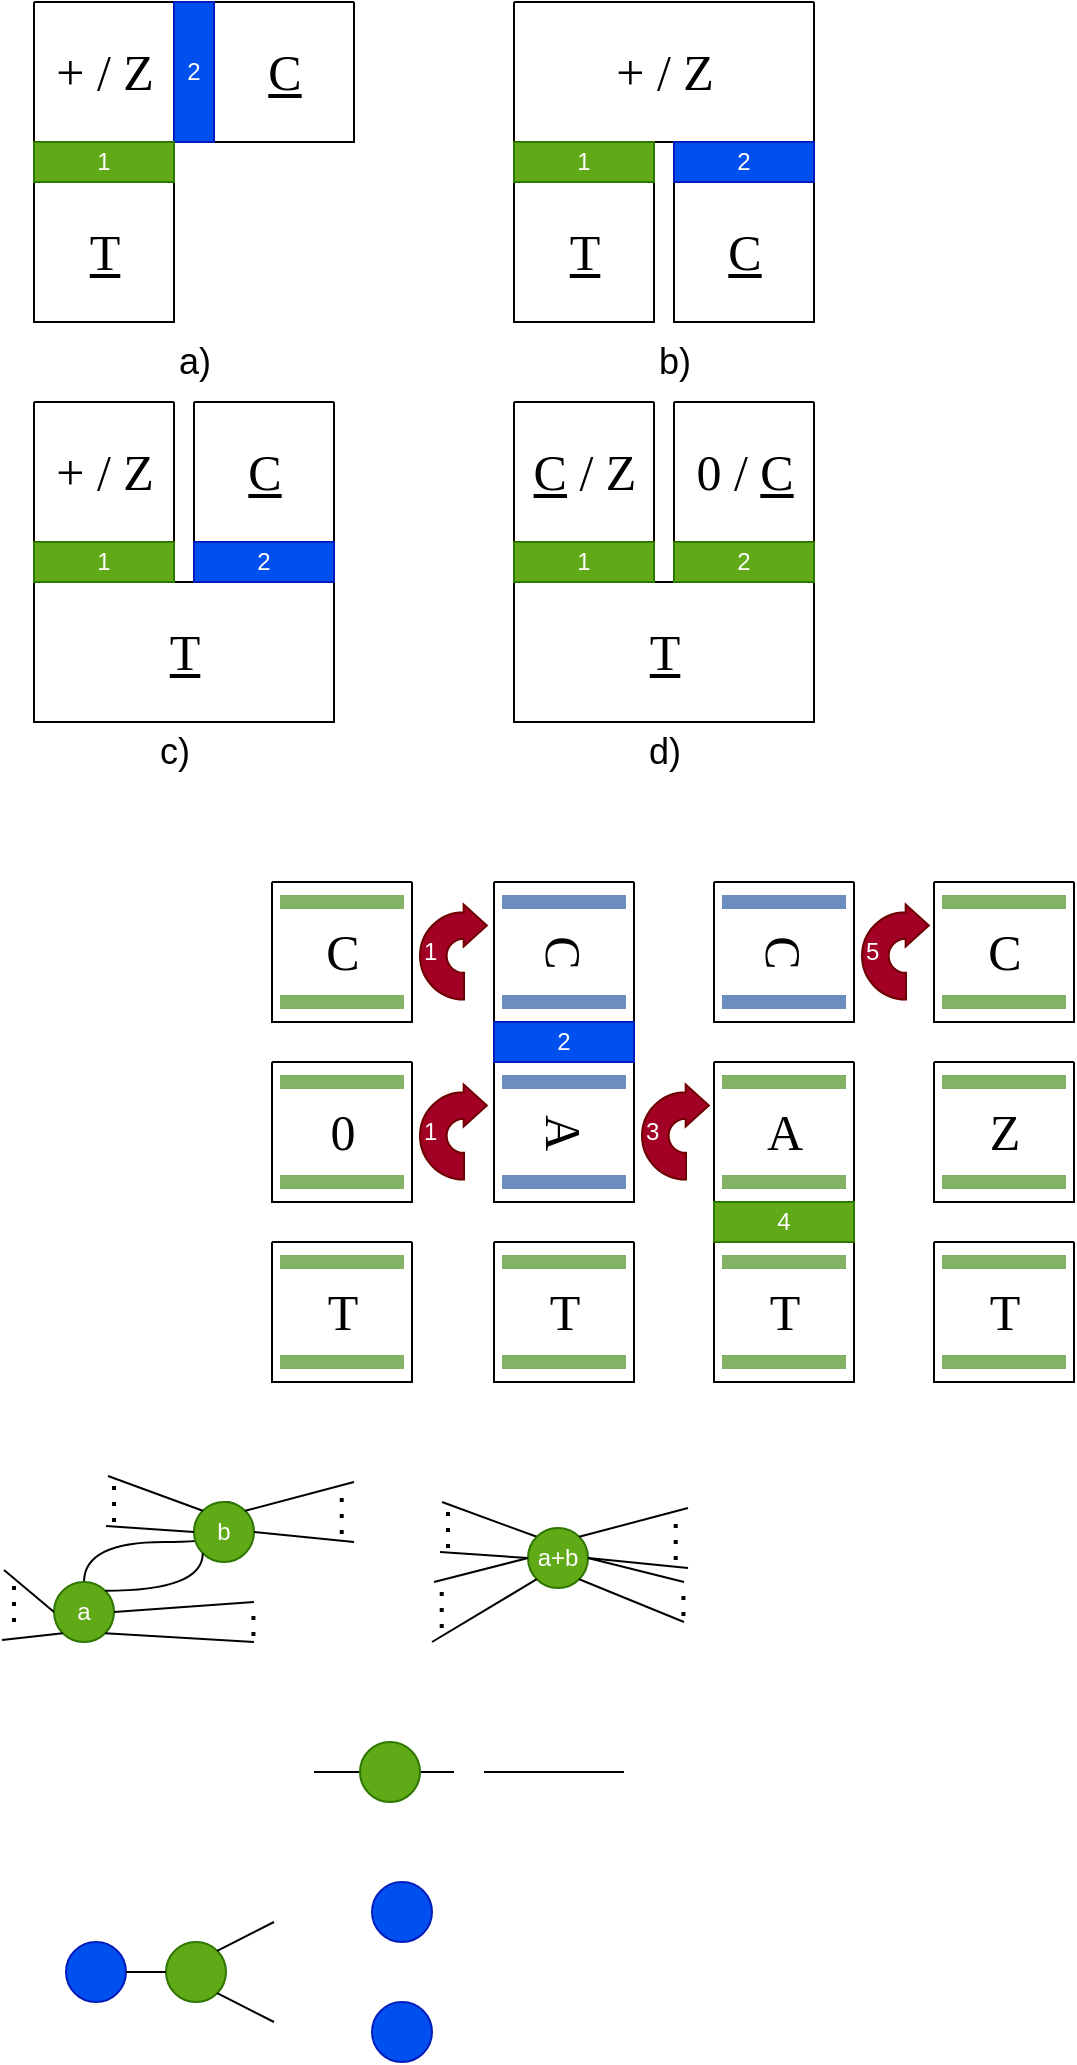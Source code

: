 <mxfile version="26.2.14">
  <diagram name="Page-1" id="nvPgF2uKXpndHgitnm1l">
    <mxGraphModel dx="574" dy="307" grid="1" gridSize="10" guides="1" tooltips="1" connect="1" arrows="1" fold="1" page="1" pageScale="1" pageWidth="827" pageHeight="1169" math="0" shadow="0">
      <root>
        <mxCell id="0" />
        <mxCell id="1" parent="0" />
        <mxCell id="quCFVB519tc5CZQaFRDl-6" value="" style="swimlane;startSize=0;" parent="1" vertex="1">
          <mxGeometry x="80" y="170" width="70" height="70" as="geometry">
            <mxRectangle x="80" y="160" width="50" height="40" as="alternateBounds" />
          </mxGeometry>
        </mxCell>
        <mxCell id="quCFVB519tc5CZQaFRDl-29" value="&lt;u&gt;&lt;font&gt;T&lt;/font&gt;&lt;/u&gt;" style="text;html=1;align=center;verticalAlign=middle;resizable=0;points=[];autosize=1;strokeColor=none;fillColor=none;fontSize=25;fontFamily=Garamond;" parent="quCFVB519tc5CZQaFRDl-6" vertex="1">
          <mxGeometry x="15" y="15" width="40" height="40" as="geometry" />
        </mxCell>
        <mxCell id="quCFVB519tc5CZQaFRDl-1" value="" style="swimlane;startSize=0;" parent="1" vertex="1">
          <mxGeometry x="80" y="80" width="70" height="70" as="geometry" />
        </mxCell>
        <mxCell id="quCFVB519tc5CZQaFRDl-27" value="&lt;font&gt;+ / Z&lt;/font&gt;" style="text;html=1;align=center;verticalAlign=middle;resizable=0;points=[];autosize=1;strokeColor=none;fillColor=none;fontSize=25;fontFamily=Garamond;" parent="quCFVB519tc5CZQaFRDl-1" vertex="1">
          <mxGeometry y="15" width="70" height="40" as="geometry" />
        </mxCell>
        <mxCell id="quCFVB519tc5CZQaFRDl-5" value="" style="swimlane;startSize=0;" parent="1" vertex="1">
          <mxGeometry x="170" y="80" width="70" height="70" as="geometry" />
        </mxCell>
        <mxCell id="quCFVB519tc5CZQaFRDl-28" value="&lt;u&gt;&lt;font&gt;C&lt;/font&gt;&lt;/u&gt;" style="text;html=1;align=center;verticalAlign=middle;resizable=0;points=[];autosize=1;strokeColor=none;fillColor=none;fontSize=25;fontFamily=Garamond;" parent="quCFVB519tc5CZQaFRDl-5" vertex="1">
          <mxGeometry x="15" y="15" width="40" height="40" as="geometry" />
        </mxCell>
        <mxCell id="Zl_guKD1lhq5TGo22soF-123" value="2" style="rounded=0;whiteSpace=wrap;html=1;fillColor=#0050ef;fontColor=#ffffff;strokeColor=#001DBC;" vertex="1" parent="quCFVB519tc5CZQaFRDl-5">
          <mxGeometry x="-20" width="20" height="70" as="geometry" />
        </mxCell>
        <mxCell id="quCFVB519tc5CZQaFRDl-7" value="" style="swimlane;startSize=0;" parent="1" vertex="1">
          <mxGeometry x="320" y="80" width="150" height="70" as="geometry" />
        </mxCell>
        <mxCell id="quCFVB519tc5CZQaFRDl-30" value="&lt;font&gt;+ / Z&lt;/font&gt;" style="text;html=1;align=center;verticalAlign=middle;resizable=0;points=[];autosize=1;strokeColor=none;fillColor=none;fontSize=25;fontFamily=Garamond;" parent="quCFVB519tc5CZQaFRDl-7" vertex="1">
          <mxGeometry x="40" y="15" width="70" height="40" as="geometry" />
        </mxCell>
        <mxCell id="quCFVB519tc5CZQaFRDl-8" value="" style="swimlane;startSize=0;" parent="1" vertex="1">
          <mxGeometry x="320" y="170" width="70" height="70" as="geometry" />
        </mxCell>
        <mxCell id="quCFVB519tc5CZQaFRDl-32" value="&lt;u&gt;&lt;font&gt;T&lt;/font&gt;&lt;/u&gt;" style="text;html=1;align=center;verticalAlign=middle;resizable=0;points=[];autosize=1;strokeColor=none;fillColor=none;fontSize=25;fontFamily=Garamond;" parent="quCFVB519tc5CZQaFRDl-8" vertex="1">
          <mxGeometry x="15" y="15" width="40" height="40" as="geometry" />
        </mxCell>
        <mxCell id="quCFVB519tc5CZQaFRDl-9" value="" style="swimlane;startSize=0;" parent="1" vertex="1">
          <mxGeometry x="400" y="170" width="70" height="70" as="geometry" />
        </mxCell>
        <mxCell id="quCFVB519tc5CZQaFRDl-31" value="&lt;u&gt;&lt;font&gt;C&lt;/font&gt;&lt;/u&gt;" style="text;html=1;align=center;verticalAlign=middle;resizable=0;points=[];autosize=1;strokeColor=none;fillColor=none;fontSize=25;fontFamily=Garamond;" parent="quCFVB519tc5CZQaFRDl-9" vertex="1">
          <mxGeometry x="15" y="15" width="40" height="40" as="geometry" />
        </mxCell>
        <mxCell id="quCFVB519tc5CZQaFRDl-12" value="" style="swimlane;startSize=0;" parent="1" vertex="1">
          <mxGeometry x="80" y="370" width="150" height="70" as="geometry" />
        </mxCell>
        <mxCell id="quCFVB519tc5CZQaFRDl-35" value="&lt;u&gt;&lt;font&gt;T&lt;/font&gt;&lt;/u&gt;" style="text;html=1;align=center;verticalAlign=middle;resizable=0;points=[];autosize=1;strokeColor=none;fillColor=none;fontSize=25;fontFamily=Garamond;" parent="quCFVB519tc5CZQaFRDl-12" vertex="1">
          <mxGeometry x="55" y="15" width="40" height="40" as="geometry" />
        </mxCell>
        <mxCell id="quCFVB519tc5CZQaFRDl-13" value="" style="swimlane;startSize=0;" parent="1" vertex="1">
          <mxGeometry x="80" y="280" width="70" height="70" as="geometry" />
        </mxCell>
        <mxCell id="quCFVB519tc5CZQaFRDl-33" value="&lt;font&gt;+ / Z&lt;/font&gt;" style="text;html=1;align=center;verticalAlign=middle;resizable=0;points=[];autosize=1;strokeColor=none;fillColor=none;fontSize=25;fontFamily=Garamond;" parent="quCFVB519tc5CZQaFRDl-13" vertex="1">
          <mxGeometry y="15" width="70" height="40" as="geometry" />
        </mxCell>
        <mxCell id="quCFVB519tc5CZQaFRDl-14" value="" style="swimlane;startSize=0;" parent="1" vertex="1">
          <mxGeometry x="160" y="280" width="70" height="70" as="geometry" />
        </mxCell>
        <mxCell id="quCFVB519tc5CZQaFRDl-34" value="&lt;u&gt;&lt;font&gt;C&lt;/font&gt;&lt;/u&gt;" style="text;html=1;align=center;verticalAlign=middle;resizable=0;points=[];autosize=1;strokeColor=none;fillColor=none;fontSize=25;fontFamily=Garamond;" parent="quCFVB519tc5CZQaFRDl-14" vertex="1">
          <mxGeometry x="15" y="15" width="40" height="40" as="geometry" />
        </mxCell>
        <mxCell id="quCFVB519tc5CZQaFRDl-15" value="" style="swimlane;startSize=0;" parent="1" vertex="1">
          <mxGeometry x="320" y="370" width="150" height="70" as="geometry" />
        </mxCell>
        <mxCell id="quCFVB519tc5CZQaFRDl-39" value="&lt;u&gt;&lt;font&gt;T&lt;/font&gt;&lt;/u&gt;" style="text;html=1;align=center;verticalAlign=middle;resizable=0;points=[];autosize=1;strokeColor=none;fillColor=none;fontSize=25;fontFamily=Garamond;" parent="quCFVB519tc5CZQaFRDl-15" vertex="1">
          <mxGeometry x="55" y="15" width="40" height="40" as="geometry" />
        </mxCell>
        <mxCell id="quCFVB519tc5CZQaFRDl-16" value="" style="swimlane;startSize=0;" parent="1" vertex="1">
          <mxGeometry x="320" y="280" width="70" height="70" as="geometry" />
        </mxCell>
        <mxCell id="quCFVB519tc5CZQaFRDl-36" value="&lt;u&gt;C&lt;/u&gt; / Z" style="text;html=1;align=center;verticalAlign=middle;resizable=0;points=[];autosize=1;strokeColor=none;fillColor=none;fontSize=25;fontFamily=Garamond;" parent="quCFVB519tc5CZQaFRDl-16" vertex="1">
          <mxGeometry y="15" width="70" height="40" as="geometry" />
        </mxCell>
        <mxCell id="quCFVB519tc5CZQaFRDl-17" value="" style="swimlane;startSize=0;" parent="1" vertex="1">
          <mxGeometry x="400" y="280" width="70" height="70" as="geometry" />
        </mxCell>
        <mxCell id="quCFVB519tc5CZQaFRDl-37" value="0 / &lt;u&gt;C&lt;/u&gt;" style="text;html=1;align=center;verticalAlign=middle;resizable=0;points=[];autosize=1;strokeColor=none;fillColor=none;fontSize=25;fontFamily=Garamond;" parent="quCFVB519tc5CZQaFRDl-17" vertex="1">
          <mxGeometry y="15" width="70" height="40" as="geometry" />
        </mxCell>
        <mxCell id="quCFVB519tc5CZQaFRDl-40" value="a)" style="text;html=1;align=center;verticalAlign=middle;resizable=0;points=[];autosize=1;strokeColor=none;fillColor=none;fontSize=18;" parent="1" vertex="1">
          <mxGeometry x="140" y="240" width="40" height="40" as="geometry" />
        </mxCell>
        <mxCell id="quCFVB519tc5CZQaFRDl-41" value="b)" style="text;html=1;align=center;verticalAlign=middle;resizable=0;points=[];autosize=1;strokeColor=none;fillColor=none;fontSize=18;" parent="1" vertex="1">
          <mxGeometry x="380" y="240" width="40" height="40" as="geometry" />
        </mxCell>
        <mxCell id="quCFVB519tc5CZQaFRDl-42" value="c)" style="text;html=1;align=center;verticalAlign=middle;resizable=0;points=[];autosize=1;strokeColor=none;fillColor=none;fontSize=18;" parent="1" vertex="1">
          <mxGeometry x="130" y="435" width="40" height="40" as="geometry" />
        </mxCell>
        <mxCell id="quCFVB519tc5CZQaFRDl-43" value="d)" style="text;html=1;align=center;verticalAlign=middle;resizable=0;points=[];autosize=1;strokeColor=none;fillColor=none;fontSize=18;" parent="1" vertex="1">
          <mxGeometry x="375" y="435" width="40" height="40" as="geometry" />
        </mxCell>
        <mxCell id="Zl_guKD1lhq5TGo22soF-27" value="" style="swimlane;startSize=0;" vertex="1" parent="1">
          <mxGeometry x="199" y="520" width="70" height="70" as="geometry" />
        </mxCell>
        <mxCell id="Zl_guKD1lhq5TGo22soF-28" value="&lt;font&gt;C&lt;/font&gt;" style="text;html=1;align=center;verticalAlign=middle;resizable=0;points=[];autosize=1;strokeColor=none;fillColor=none;fontSize=25;fontFamily=Garamond;" vertex="1" parent="Zl_guKD1lhq5TGo22soF-27">
          <mxGeometry x="15" y="15" width="40" height="40" as="geometry" />
        </mxCell>
        <mxCell id="Zl_guKD1lhq5TGo22soF-29" value="" style="endArrow=none;html=1;rounded=0;strokeWidth=7;fillColor=#d5e8d4;strokeColor=#82b366;" edge="1" parent="Zl_guKD1lhq5TGo22soF-27">
          <mxGeometry width="50" height="50" relative="1" as="geometry">
            <mxPoint x="4" y="10" as="sourcePoint" />
            <mxPoint x="66" y="10" as="targetPoint" />
          </mxGeometry>
        </mxCell>
        <mxCell id="Zl_guKD1lhq5TGo22soF-30" value="" style="endArrow=none;html=1;rounded=0;strokeWidth=7;fillColor=#d5e8d4;strokeColor=#82b366;" edge="1" parent="Zl_guKD1lhq5TGo22soF-27">
          <mxGeometry width="50" height="50" relative="1" as="geometry">
            <mxPoint x="4" y="60" as="sourcePoint" />
            <mxPoint x="66" y="60" as="targetPoint" />
          </mxGeometry>
        </mxCell>
        <mxCell id="Zl_guKD1lhq5TGo22soF-35" value="" style="swimlane;startSize=0;" vertex="1" parent="1">
          <mxGeometry x="199" y="700" width="70" height="70" as="geometry" />
        </mxCell>
        <mxCell id="Zl_guKD1lhq5TGo22soF-36" value="T" style="text;html=1;align=center;verticalAlign=middle;resizable=0;points=[];autosize=1;strokeColor=none;fillColor=none;fontSize=25;fontFamily=Garamond;" vertex="1" parent="Zl_guKD1lhq5TGo22soF-35">
          <mxGeometry x="15" y="15" width="40" height="40" as="geometry" />
        </mxCell>
        <mxCell id="Zl_guKD1lhq5TGo22soF-37" value="" style="endArrow=none;html=1;rounded=0;strokeWidth=7;fillColor=#d5e8d4;strokeColor=#82b366;" edge="1" parent="Zl_guKD1lhq5TGo22soF-35">
          <mxGeometry width="50" height="50" relative="1" as="geometry">
            <mxPoint x="4" y="10" as="sourcePoint" />
            <mxPoint x="66" y="10" as="targetPoint" />
          </mxGeometry>
        </mxCell>
        <mxCell id="Zl_guKD1lhq5TGo22soF-38" value="" style="endArrow=none;html=1;rounded=0;strokeWidth=7;fillColor=#d5e8d4;strokeColor=#82b366;" edge="1" parent="Zl_guKD1lhq5TGo22soF-35">
          <mxGeometry width="50" height="50" relative="1" as="geometry">
            <mxPoint x="4" y="60" as="sourcePoint" />
            <mxPoint x="66" y="60" as="targetPoint" />
          </mxGeometry>
        </mxCell>
        <mxCell id="Zl_guKD1lhq5TGo22soF-39" value="1" style="html=1;shadow=0;dashed=0;align=left;verticalAlign=middle;shape=mxgraph.arrows2.uTurnArrow;dy=6.66;arrowHead=20.98;dx2=11.59;fillColor=#a20025;strokeColor=#6F0000;movable=1;resizable=1;rotatable=1;deletable=1;editable=1;locked=0;connectable=1;fontFamily=Helvetica;fontStyle=0;fontSize=12;fontColor=#ffffff;" vertex="1" parent="1">
          <mxGeometry x="273" y="531.25" width="22" height="47.5" as="geometry" />
        </mxCell>
        <mxCell id="Zl_guKD1lhq5TGo22soF-45" value="" style="swimlane;startSize=0;" vertex="1" parent="1">
          <mxGeometry x="310" y="520" width="70" height="70" as="geometry" />
        </mxCell>
        <mxCell id="Zl_guKD1lhq5TGo22soF-46" value="&lt;font&gt;C&lt;/font&gt;" style="text;html=1;align=center;verticalAlign=middle;resizable=0;points=[];autosize=1;strokeColor=none;fillColor=none;fontSize=25;fontFamily=Garamond;rotation=90;" vertex="1" parent="Zl_guKD1lhq5TGo22soF-45">
          <mxGeometry x="15" y="15" width="40" height="40" as="geometry" />
        </mxCell>
        <mxCell id="Zl_guKD1lhq5TGo22soF-47" value="" style="endArrow=none;html=1;rounded=0;strokeWidth=7;fillColor=#dae8fc;strokeColor=#6c8ebf;" edge="1" parent="Zl_guKD1lhq5TGo22soF-45">
          <mxGeometry width="50" height="50" relative="1" as="geometry">
            <mxPoint x="4" y="10" as="sourcePoint" />
            <mxPoint x="66" y="10" as="targetPoint" />
          </mxGeometry>
        </mxCell>
        <mxCell id="Zl_guKD1lhq5TGo22soF-48" value="" style="endArrow=none;html=1;rounded=0;strokeWidth=7;fillColor=#dae8fc;strokeColor=#6c8ebf;" edge="1" parent="Zl_guKD1lhq5TGo22soF-45">
          <mxGeometry width="50" height="50" relative="1" as="geometry">
            <mxPoint x="4" y="60" as="sourcePoint" />
            <mxPoint x="66" y="60" as="targetPoint" />
          </mxGeometry>
        </mxCell>
        <mxCell id="Zl_guKD1lhq5TGo22soF-49" value="" style="swimlane;startSize=0;" vertex="1" parent="1">
          <mxGeometry x="199" y="610" width="70" height="70" as="geometry" />
        </mxCell>
        <mxCell id="Zl_guKD1lhq5TGo22soF-50" value="0" style="text;html=1;align=center;verticalAlign=middle;resizable=0;points=[];autosize=1;strokeColor=none;fillColor=none;fontSize=25;fontFamily=Garamond;" vertex="1" parent="Zl_guKD1lhq5TGo22soF-49">
          <mxGeometry x="15" y="15" width="40" height="40" as="geometry" />
        </mxCell>
        <mxCell id="Zl_guKD1lhq5TGo22soF-51" value="" style="endArrow=none;html=1;rounded=0;strokeWidth=7;fillColor=#d5e8d4;strokeColor=#82b366;" edge="1" parent="Zl_guKD1lhq5TGo22soF-49">
          <mxGeometry width="50" height="50" relative="1" as="geometry">
            <mxPoint x="4" y="10" as="sourcePoint" />
            <mxPoint x="66" y="10" as="targetPoint" />
          </mxGeometry>
        </mxCell>
        <mxCell id="Zl_guKD1lhq5TGo22soF-52" value="" style="endArrow=none;html=1;rounded=0;strokeWidth=7;fillColor=#d5e8d4;strokeColor=#82b366;" edge="1" parent="Zl_guKD1lhq5TGo22soF-49">
          <mxGeometry width="50" height="50" relative="1" as="geometry">
            <mxPoint x="4" y="60" as="sourcePoint" />
            <mxPoint x="66" y="60" as="targetPoint" />
          </mxGeometry>
        </mxCell>
        <mxCell id="Zl_guKD1lhq5TGo22soF-54" value="" style="swimlane;startSize=0;" vertex="1" parent="1">
          <mxGeometry x="310" y="610" width="70" height="70" as="geometry" />
        </mxCell>
        <mxCell id="Zl_guKD1lhq5TGo22soF-55" value="A" style="text;html=1;align=center;verticalAlign=middle;resizable=0;points=[];autosize=1;strokeColor=none;fillColor=none;fontSize=25;fontFamily=Garamond;rotation=90;" vertex="1" parent="Zl_guKD1lhq5TGo22soF-54">
          <mxGeometry x="15" y="15" width="40" height="40" as="geometry" />
        </mxCell>
        <mxCell id="Zl_guKD1lhq5TGo22soF-56" value="" style="endArrow=none;html=1;rounded=0;strokeWidth=7;fillColor=#dae8fc;strokeColor=#6c8ebf;" edge="1" parent="Zl_guKD1lhq5TGo22soF-54">
          <mxGeometry width="50" height="50" relative="1" as="geometry">
            <mxPoint x="4" y="10" as="sourcePoint" />
            <mxPoint x="66" y="10" as="targetPoint" />
          </mxGeometry>
        </mxCell>
        <mxCell id="Zl_guKD1lhq5TGo22soF-57" value="" style="endArrow=none;html=1;rounded=0;strokeWidth=7;fillColor=#dae8fc;strokeColor=#6c8ebf;" edge="1" parent="Zl_guKD1lhq5TGo22soF-54">
          <mxGeometry width="50" height="50" relative="1" as="geometry">
            <mxPoint x="4" y="60" as="sourcePoint" />
            <mxPoint x="66" y="60" as="targetPoint" />
          </mxGeometry>
        </mxCell>
        <mxCell id="Zl_guKD1lhq5TGo22soF-58" value="" style="swimlane;startSize=0;" vertex="1" parent="1">
          <mxGeometry x="310" y="700" width="70" height="70" as="geometry" />
        </mxCell>
        <mxCell id="Zl_guKD1lhq5TGo22soF-59" value="T" style="text;html=1;align=center;verticalAlign=middle;resizable=0;points=[];autosize=1;strokeColor=none;fillColor=none;fontSize=25;fontFamily=Garamond;" vertex="1" parent="Zl_guKD1lhq5TGo22soF-58">
          <mxGeometry x="15" y="15" width="40" height="40" as="geometry" />
        </mxCell>
        <mxCell id="Zl_guKD1lhq5TGo22soF-60" value="" style="endArrow=none;html=1;rounded=0;strokeWidth=7;fillColor=#d5e8d4;strokeColor=#82b366;" edge="1" parent="Zl_guKD1lhq5TGo22soF-58">
          <mxGeometry width="50" height="50" relative="1" as="geometry">
            <mxPoint x="4" y="10" as="sourcePoint" />
            <mxPoint x="66" y="10" as="targetPoint" />
          </mxGeometry>
        </mxCell>
        <mxCell id="Zl_guKD1lhq5TGo22soF-61" value="" style="endArrow=none;html=1;rounded=0;strokeWidth=7;fillColor=#d5e8d4;strokeColor=#82b366;" edge="1" parent="Zl_guKD1lhq5TGo22soF-58">
          <mxGeometry width="50" height="50" relative="1" as="geometry">
            <mxPoint x="4" y="60" as="sourcePoint" />
            <mxPoint x="66" y="60" as="targetPoint" />
          </mxGeometry>
        </mxCell>
        <mxCell id="Zl_guKD1lhq5TGo22soF-62" value="" style="swimlane;startSize=0;" vertex="1" parent="1">
          <mxGeometry x="420" y="700" width="70" height="70" as="geometry" />
        </mxCell>
        <mxCell id="Zl_guKD1lhq5TGo22soF-63" value="T" style="text;html=1;align=center;verticalAlign=middle;resizable=0;points=[];autosize=1;strokeColor=none;fillColor=none;fontSize=25;fontFamily=Garamond;" vertex="1" parent="Zl_guKD1lhq5TGo22soF-62">
          <mxGeometry x="15" y="15" width="40" height="40" as="geometry" />
        </mxCell>
        <mxCell id="Zl_guKD1lhq5TGo22soF-64" value="" style="endArrow=none;html=1;rounded=0;strokeWidth=7;fillColor=#d5e8d4;strokeColor=#82b366;" edge="1" parent="Zl_guKD1lhq5TGo22soF-62">
          <mxGeometry width="50" height="50" relative="1" as="geometry">
            <mxPoint x="4" y="10" as="sourcePoint" />
            <mxPoint x="66" y="10" as="targetPoint" />
          </mxGeometry>
        </mxCell>
        <mxCell id="Zl_guKD1lhq5TGo22soF-65" value="" style="endArrow=none;html=1;rounded=0;strokeWidth=7;fillColor=#d5e8d4;strokeColor=#82b366;" edge="1" parent="Zl_guKD1lhq5TGo22soF-62">
          <mxGeometry width="50" height="50" relative="1" as="geometry">
            <mxPoint x="4" y="60" as="sourcePoint" />
            <mxPoint x="66" y="60" as="targetPoint" />
          </mxGeometry>
        </mxCell>
        <mxCell id="Zl_guKD1lhq5TGo22soF-71" value="" style="swimlane;startSize=0;" vertex="1" parent="1">
          <mxGeometry x="420" y="520" width="70" height="70" as="geometry" />
        </mxCell>
        <mxCell id="Zl_guKD1lhq5TGo22soF-72" value="&lt;font&gt;C&lt;/font&gt;" style="text;html=1;align=center;verticalAlign=middle;resizable=0;points=[];autosize=1;strokeColor=none;fillColor=none;fontSize=25;fontFamily=Garamond;rotation=90;" vertex="1" parent="Zl_guKD1lhq5TGo22soF-71">
          <mxGeometry x="15" y="15" width="40" height="40" as="geometry" />
        </mxCell>
        <mxCell id="Zl_guKD1lhq5TGo22soF-73" value="" style="endArrow=none;html=1;rounded=0;strokeWidth=7;fillColor=#dae8fc;strokeColor=#6c8ebf;" edge="1" parent="Zl_guKD1lhq5TGo22soF-71">
          <mxGeometry width="50" height="50" relative="1" as="geometry">
            <mxPoint x="4" y="10" as="sourcePoint" />
            <mxPoint x="66" y="10" as="targetPoint" />
          </mxGeometry>
        </mxCell>
        <mxCell id="Zl_guKD1lhq5TGo22soF-74" value="" style="endArrow=none;html=1;rounded=0;strokeWidth=7;fillColor=#dae8fc;strokeColor=#6c8ebf;" edge="1" parent="Zl_guKD1lhq5TGo22soF-71">
          <mxGeometry width="50" height="50" relative="1" as="geometry">
            <mxPoint x="4" y="60" as="sourcePoint" />
            <mxPoint x="66" y="60" as="targetPoint" />
          </mxGeometry>
        </mxCell>
        <mxCell id="Zl_guKD1lhq5TGo22soF-75" value="" style="swimlane;startSize=0;" vertex="1" parent="1">
          <mxGeometry x="420" y="610" width="70" height="70" as="geometry" />
        </mxCell>
        <mxCell id="Zl_guKD1lhq5TGo22soF-76" value="A" style="text;html=1;align=center;verticalAlign=middle;resizable=0;points=[];autosize=1;strokeColor=none;fillColor=none;fontSize=25;fontFamily=Garamond;" vertex="1" parent="Zl_guKD1lhq5TGo22soF-75">
          <mxGeometry x="15" y="15" width="40" height="40" as="geometry" />
        </mxCell>
        <mxCell id="Zl_guKD1lhq5TGo22soF-77" value="" style="endArrow=none;html=1;rounded=0;strokeWidth=7;fillColor=#d5e8d4;strokeColor=#82b366;" edge="1" parent="Zl_guKD1lhq5TGo22soF-75">
          <mxGeometry width="50" height="50" relative="1" as="geometry">
            <mxPoint x="4" y="10" as="sourcePoint" />
            <mxPoint x="66" y="10" as="targetPoint" />
          </mxGeometry>
        </mxCell>
        <mxCell id="Zl_guKD1lhq5TGo22soF-78" value="" style="endArrow=none;html=1;rounded=0;strokeWidth=7;fillColor=#d5e8d4;strokeColor=#82b366;" edge="1" parent="Zl_guKD1lhq5TGo22soF-75">
          <mxGeometry width="50" height="50" relative="1" as="geometry">
            <mxPoint x="4" y="60" as="sourcePoint" />
            <mxPoint x="66" y="60" as="targetPoint" />
          </mxGeometry>
        </mxCell>
        <mxCell id="Zl_guKD1lhq5TGo22soF-80" value="" style="swimlane;startSize=0;" vertex="1" parent="1">
          <mxGeometry x="530" y="520" width="70" height="70" as="geometry" />
        </mxCell>
        <mxCell id="Zl_guKD1lhq5TGo22soF-81" value="&lt;font&gt;C&lt;/font&gt;" style="text;html=1;align=center;verticalAlign=middle;resizable=0;points=[];autosize=1;strokeColor=none;fillColor=none;fontSize=25;fontFamily=Garamond;" vertex="1" parent="Zl_guKD1lhq5TGo22soF-80">
          <mxGeometry x="15" y="15" width="40" height="40" as="geometry" />
        </mxCell>
        <mxCell id="Zl_guKD1lhq5TGo22soF-82" value="" style="endArrow=none;html=1;rounded=0;strokeWidth=7;fillColor=#d5e8d4;strokeColor=#82b366;" edge="1" parent="Zl_guKD1lhq5TGo22soF-80">
          <mxGeometry width="50" height="50" relative="1" as="geometry">
            <mxPoint x="4" y="10" as="sourcePoint" />
            <mxPoint x="66" y="10" as="targetPoint" />
          </mxGeometry>
        </mxCell>
        <mxCell id="Zl_guKD1lhq5TGo22soF-83" value="" style="endArrow=none;html=1;rounded=0;strokeWidth=7;fillColor=#d5e8d4;strokeColor=#82b366;" edge="1" parent="Zl_guKD1lhq5TGo22soF-80">
          <mxGeometry width="50" height="50" relative="1" as="geometry">
            <mxPoint x="4" y="60" as="sourcePoint" />
            <mxPoint x="66" y="60" as="targetPoint" />
          </mxGeometry>
        </mxCell>
        <mxCell id="Zl_guKD1lhq5TGo22soF-84" value="" style="swimlane;startSize=0;" vertex="1" parent="1">
          <mxGeometry x="530" y="700" width="70" height="70" as="geometry" />
        </mxCell>
        <mxCell id="Zl_guKD1lhq5TGo22soF-85" value="T" style="text;html=1;align=center;verticalAlign=middle;resizable=0;points=[];autosize=1;strokeColor=none;fillColor=none;fontSize=25;fontFamily=Garamond;" vertex="1" parent="Zl_guKD1lhq5TGo22soF-84">
          <mxGeometry x="15" y="15" width="40" height="40" as="geometry" />
        </mxCell>
        <mxCell id="Zl_guKD1lhq5TGo22soF-86" value="" style="endArrow=none;html=1;rounded=0;strokeWidth=7;fillColor=#d5e8d4;strokeColor=#82b366;" edge="1" parent="Zl_guKD1lhq5TGo22soF-84">
          <mxGeometry width="50" height="50" relative="1" as="geometry">
            <mxPoint x="4" y="10" as="sourcePoint" />
            <mxPoint x="66" y="10" as="targetPoint" />
          </mxGeometry>
        </mxCell>
        <mxCell id="Zl_guKD1lhq5TGo22soF-87" value="" style="endArrow=none;html=1;rounded=0;strokeWidth=7;fillColor=#d5e8d4;strokeColor=#82b366;" edge="1" parent="Zl_guKD1lhq5TGo22soF-84">
          <mxGeometry width="50" height="50" relative="1" as="geometry">
            <mxPoint x="4" y="60" as="sourcePoint" />
            <mxPoint x="66" y="60" as="targetPoint" />
          </mxGeometry>
        </mxCell>
        <mxCell id="Zl_guKD1lhq5TGo22soF-88" value="" style="swimlane;startSize=0;" vertex="1" parent="1">
          <mxGeometry x="530" y="610" width="70" height="70" as="geometry" />
        </mxCell>
        <mxCell id="Zl_guKD1lhq5TGo22soF-89" value="Z" style="text;html=1;align=center;verticalAlign=middle;resizable=0;points=[];autosize=1;strokeColor=none;fillColor=none;fontSize=25;fontFamily=Garamond;" vertex="1" parent="Zl_guKD1lhq5TGo22soF-88">
          <mxGeometry x="15" y="15" width="40" height="40" as="geometry" />
        </mxCell>
        <mxCell id="Zl_guKD1lhq5TGo22soF-90" value="" style="endArrow=none;html=1;rounded=0;strokeWidth=7;fillColor=#d5e8d4;strokeColor=#82b366;" edge="1" parent="Zl_guKD1lhq5TGo22soF-88">
          <mxGeometry width="50" height="50" relative="1" as="geometry">
            <mxPoint x="4" y="10" as="sourcePoint" />
            <mxPoint x="66" y="10" as="targetPoint" />
          </mxGeometry>
        </mxCell>
        <mxCell id="Zl_guKD1lhq5TGo22soF-91" value="" style="endArrow=none;html=1;rounded=0;strokeWidth=7;fillColor=#d5e8d4;strokeColor=#82b366;" edge="1" parent="Zl_guKD1lhq5TGo22soF-88">
          <mxGeometry width="50" height="50" relative="1" as="geometry">
            <mxPoint x="4" y="60" as="sourcePoint" />
            <mxPoint x="66" y="60" as="targetPoint" />
          </mxGeometry>
        </mxCell>
        <mxCell id="Zl_guKD1lhq5TGo22soF-120" value="1" style="rounded=0;whiteSpace=wrap;html=1;fillColor=#60a917;fontColor=#ffffff;strokeColor=#2D7600;" vertex="1" parent="1">
          <mxGeometry x="80" y="150" width="70" height="20" as="geometry" />
        </mxCell>
        <mxCell id="Zl_guKD1lhq5TGo22soF-121" value="2" style="rounded=0;whiteSpace=wrap;html=1;fillColor=#0050ef;fontColor=#ffffff;strokeColor=#001DBC;" vertex="1" parent="1">
          <mxGeometry x="400" y="150" width="70" height="20" as="geometry" />
        </mxCell>
        <mxCell id="Zl_guKD1lhq5TGo22soF-122" value="1" style="rounded=0;whiteSpace=wrap;html=1;fillColor=#60a917;fontColor=#ffffff;strokeColor=#2D7600;" vertex="1" parent="1">
          <mxGeometry x="320" y="150" width="70" height="20" as="geometry" />
        </mxCell>
        <mxCell id="Zl_guKD1lhq5TGo22soF-124" value="1" style="rounded=0;whiteSpace=wrap;html=1;fillColor=#60a917;fontColor=#ffffff;strokeColor=#2D7600;" vertex="1" parent="1">
          <mxGeometry x="80" y="350" width="70" height="20" as="geometry" />
        </mxCell>
        <mxCell id="Zl_guKD1lhq5TGo22soF-125" value="2" style="rounded=0;whiteSpace=wrap;html=1;fillColor=#0050ef;fontColor=#ffffff;strokeColor=#001DBC;" vertex="1" parent="1">
          <mxGeometry x="160" y="350" width="70" height="20" as="geometry" />
        </mxCell>
        <mxCell id="Zl_guKD1lhq5TGo22soF-126" value="1" style="rounded=0;whiteSpace=wrap;html=1;fillColor=#60a917;fontColor=#ffffff;strokeColor=#2D7600;" vertex="1" parent="1">
          <mxGeometry x="320" y="350" width="70" height="20" as="geometry" />
        </mxCell>
        <mxCell id="Zl_guKD1lhq5TGo22soF-127" value="2" style="rounded=0;whiteSpace=wrap;html=1;fillColor=#60a917;fontColor=#ffffff;strokeColor=#2D7600;" vertex="1" parent="1">
          <mxGeometry x="400" y="350" width="70" height="20" as="geometry" />
        </mxCell>
        <mxCell id="Zl_guKD1lhq5TGo22soF-128" value="2" style="rounded=0;whiteSpace=wrap;html=1;fillColor=#0050ef;fontColor=#ffffff;strokeColor=#001DBC;" vertex="1" parent="1">
          <mxGeometry x="310" y="590" width="70" height="20" as="geometry" />
        </mxCell>
        <mxCell id="Zl_guKD1lhq5TGo22soF-129" value="4" style="rounded=0;whiteSpace=wrap;html=1;fillColor=#60a917;fontColor=#ffffff;strokeColor=#2D7600;" vertex="1" parent="1">
          <mxGeometry x="420" y="680" width="70" height="20" as="geometry" />
        </mxCell>
        <mxCell id="Zl_guKD1lhq5TGo22soF-134" value="1" style="html=1;shadow=0;dashed=0;align=left;verticalAlign=middle;shape=mxgraph.arrows2.uTurnArrow;dy=6.66;arrowHead=20.98;dx2=11.59;fillColor=#a20025;strokeColor=#6F0000;movable=1;resizable=1;rotatable=1;deletable=1;editable=1;locked=0;connectable=1;fontFamily=Helvetica;fontStyle=0;fontSize=12;fontColor=#ffffff;" vertex="1" parent="1">
          <mxGeometry x="273" y="621.25" width="22" height="47.5" as="geometry" />
        </mxCell>
        <mxCell id="Zl_guKD1lhq5TGo22soF-135" value="3" style="html=1;shadow=0;dashed=0;align=left;verticalAlign=middle;shape=mxgraph.arrows2.uTurnArrow;dy=6.66;arrowHead=20.98;dx2=11.59;fillColor=#a20025;strokeColor=#6F0000;movable=1;resizable=1;rotatable=1;deletable=1;editable=1;locked=0;connectable=1;fontFamily=Helvetica;fontStyle=0;fontSize=12;fontColor=#ffffff;" vertex="1" parent="1">
          <mxGeometry x="384" y="621.25" width="22" height="47.5" as="geometry" />
        </mxCell>
        <mxCell id="Zl_guKD1lhq5TGo22soF-136" value="&lt;div&gt;5&lt;/div&gt;" style="html=1;shadow=0;dashed=0;align=left;verticalAlign=middle;shape=mxgraph.arrows2.uTurnArrow;dy=6.66;arrowHead=20.98;dx2=11.59;fillColor=#a20025;strokeColor=#6F0000;movable=1;resizable=1;rotatable=1;deletable=1;editable=1;locked=0;connectable=1;fontFamily=Helvetica;fontStyle=0;fontSize=12;fontColor=#ffffff;" vertex="1" parent="1">
          <mxGeometry x="494" y="531.25" width="22" height="47.5" as="geometry" />
        </mxCell>
        <mxCell id="Zl_guKD1lhq5TGo22soF-169" value="" style="group" vertex="1" connectable="0" parent="1">
          <mxGeometry x="279" y="830" width="128" height="70" as="geometry" />
        </mxCell>
        <mxCell id="Zl_guKD1lhq5TGo22soF-155" value="" style="endArrow=none;html=1;rounded=0;entryX=0;entryY=0;entryDx=0;entryDy=0;" edge="1" target="Zl_guKD1lhq5TGo22soF-156" parent="Zl_guKD1lhq5TGo22soF-169">
          <mxGeometry width="50" height="50" relative="1" as="geometry">
            <mxPoint x="5" as="sourcePoint" />
            <mxPoint x="138" y="13" as="targetPoint" />
          </mxGeometry>
        </mxCell>
        <mxCell id="Zl_guKD1lhq5TGo22soF-156" value="a+b" style="ellipse;whiteSpace=wrap;html=1;aspect=fixed;fillColor=#60a917;fontColor=#ffffff;strokeColor=#2D7600;" vertex="1" parent="Zl_guKD1lhq5TGo22soF-169">
          <mxGeometry x="48" y="13" width="30" height="30" as="geometry" />
        </mxCell>
        <mxCell id="Zl_guKD1lhq5TGo22soF-157" value="" style="endArrow=none;html=1;rounded=0;entryX=0;entryY=0.5;entryDx=0;entryDy=0;" edge="1" target="Zl_guKD1lhq5TGo22soF-156" parent="Zl_guKD1lhq5TGo22soF-169">
          <mxGeometry width="50" height="50" relative="1" as="geometry">
            <mxPoint x="4" y="25" as="sourcePoint" />
            <mxPoint x="62" y="27" as="targetPoint" />
          </mxGeometry>
        </mxCell>
        <mxCell id="Zl_guKD1lhq5TGo22soF-158" value="" style="endArrow=none;html=1;rounded=0;exitX=1;exitY=0;exitDx=0;exitDy=0;" edge="1" source="Zl_guKD1lhq5TGo22soF-156" parent="Zl_guKD1lhq5TGo22soF-169">
          <mxGeometry width="50" height="50" relative="1" as="geometry">
            <mxPoint x="118" y="83" as="sourcePoint" />
            <mxPoint x="128" y="3" as="targetPoint" />
          </mxGeometry>
        </mxCell>
        <mxCell id="Zl_guKD1lhq5TGo22soF-159" value="" style="endArrow=none;html=1;rounded=0;exitX=1;exitY=0.5;exitDx=0;exitDy=0;" edge="1" source="Zl_guKD1lhq5TGo22soF-156" parent="Zl_guKD1lhq5TGo22soF-169">
          <mxGeometry width="50" height="50" relative="1" as="geometry">
            <mxPoint x="94" y="57" as="sourcePoint" />
            <mxPoint x="128" y="33" as="targetPoint" />
          </mxGeometry>
        </mxCell>
        <mxCell id="Zl_guKD1lhq5TGo22soF-160" value="" style="endArrow=none;dashed=1;html=1;dashPattern=1 3;strokeWidth=2;rounded=0;" edge="1" parent="Zl_guKD1lhq5TGo22soF-169">
          <mxGeometry width="50" height="50" relative="1" as="geometry">
            <mxPoint x="121.86" y="29" as="sourcePoint" />
            <mxPoint x="121.86" y="9" as="targetPoint" />
          </mxGeometry>
        </mxCell>
        <mxCell id="Zl_guKD1lhq5TGo22soF-161" value="" style="endArrow=none;dashed=1;html=1;dashPattern=1 3;strokeWidth=2;rounded=0;" edge="1" parent="Zl_guKD1lhq5TGo22soF-169">
          <mxGeometry width="50" height="50" relative="1" as="geometry">
            <mxPoint x="8" y="23" as="sourcePoint" />
            <mxPoint x="8" y="3" as="targetPoint" />
          </mxGeometry>
        </mxCell>
        <mxCell id="Zl_guKD1lhq5TGo22soF-163" value="" style="endArrow=none;html=1;rounded=0;exitX=1;exitY=0.5;exitDx=0;exitDy=0;" edge="1" parent="Zl_guKD1lhq5TGo22soF-169" source="Zl_guKD1lhq5TGo22soF-156">
          <mxGeometry width="50" height="50" relative="1" as="geometry">
            <mxPoint x="56" y="45" as="sourcePoint" />
            <mxPoint x="126" y="40" as="targetPoint" />
          </mxGeometry>
        </mxCell>
        <mxCell id="Zl_guKD1lhq5TGo22soF-164" value="" style="endArrow=none;html=1;rounded=0;exitX=1;exitY=1;exitDx=0;exitDy=0;" edge="1" parent="Zl_guKD1lhq5TGo22soF-169" source="Zl_guKD1lhq5TGo22soF-156">
          <mxGeometry width="50" height="50" relative="1" as="geometry">
            <mxPoint x="52" y="56" as="sourcePoint" />
            <mxPoint x="126" y="60" as="targetPoint" />
          </mxGeometry>
        </mxCell>
        <mxCell id="Zl_guKD1lhq5TGo22soF-165" value="" style="endArrow=none;html=1;rounded=0;entryX=0;entryY=0.5;entryDx=0;entryDy=0;" edge="1" parent="Zl_guKD1lhq5TGo22soF-169" target="Zl_guKD1lhq5TGo22soF-156">
          <mxGeometry width="50" height="50" relative="1" as="geometry">
            <mxPoint x="1" y="40" as="sourcePoint" />
            <mxPoint x="26" y="45" as="targetPoint" />
          </mxGeometry>
        </mxCell>
        <mxCell id="Zl_guKD1lhq5TGo22soF-166" value="" style="endArrow=none;html=1;rounded=0;entryX=0;entryY=1;entryDx=0;entryDy=0;" edge="1" parent="Zl_guKD1lhq5TGo22soF-169" target="Zl_guKD1lhq5TGo22soF-156">
          <mxGeometry width="50" height="50" relative="1" as="geometry">
            <mxPoint y="70" as="sourcePoint" />
            <mxPoint x="30" y="56" as="targetPoint" />
          </mxGeometry>
        </mxCell>
        <mxCell id="Zl_guKD1lhq5TGo22soF-167" value="" style="endArrow=none;dashed=1;html=1;dashPattern=1 3;strokeWidth=2;rounded=0;" edge="1" parent="Zl_guKD1lhq5TGo22soF-169">
          <mxGeometry width="50" height="50" relative="1" as="geometry">
            <mxPoint x="4.86" y="63" as="sourcePoint" />
            <mxPoint x="4.86" y="43" as="targetPoint" />
          </mxGeometry>
        </mxCell>
        <mxCell id="Zl_guKD1lhq5TGo22soF-168" value="" style="endArrow=none;dashed=1;html=1;dashPattern=1 3;strokeWidth=2;rounded=0;" edge="1" parent="Zl_guKD1lhq5TGo22soF-169">
          <mxGeometry width="50" height="50" relative="1" as="geometry">
            <mxPoint x="125.72" y="57" as="sourcePoint" />
            <mxPoint x="125.72" y="43" as="targetPoint" />
          </mxGeometry>
        </mxCell>
        <mxCell id="Zl_guKD1lhq5TGo22soF-186" value="" style="group" vertex="1" connectable="0" parent="1">
          <mxGeometry x="64" y="817" width="176" height="83" as="geometry" />
        </mxCell>
        <mxCell id="Zl_guKD1lhq5TGo22soF-139" style="edgeStyle=orthogonalEdgeStyle;rounded=0;orthogonalLoop=1;jettySize=auto;html=1;exitX=0.5;exitY=0;exitDx=0;exitDy=0;entryX=0.5;entryY=0;entryDx=0;entryDy=0;curved=1;endArrow=none;startFill=0;" edge="1" parent="Zl_guKD1lhq5TGo22soF-186" source="Zl_guKD1lhq5TGo22soF-137" target="Zl_guKD1lhq5TGo22soF-138">
          <mxGeometry relative="1" as="geometry">
            <Array as="points">
              <mxPoint x="41" y="33" />
              <mxPoint x="121" y="33" />
            </Array>
          </mxGeometry>
        </mxCell>
        <mxCell id="Zl_guKD1lhq5TGo22soF-137" value="a" style="ellipse;whiteSpace=wrap;html=1;aspect=fixed;fillColor=#60a917;fontColor=#ffffff;strokeColor=#2D7600;" vertex="1" parent="Zl_guKD1lhq5TGo22soF-186">
          <mxGeometry x="26" y="53" width="30" height="30" as="geometry" />
        </mxCell>
        <mxCell id="Zl_guKD1lhq5TGo22soF-138" value="b" style="ellipse;whiteSpace=wrap;html=1;aspect=fixed;fillColor=#60a917;fontColor=#ffffff;strokeColor=#2D7600;" vertex="1" parent="Zl_guKD1lhq5TGo22soF-186">
          <mxGeometry x="96" y="13" width="30" height="30" as="geometry" />
        </mxCell>
        <mxCell id="Zl_guKD1lhq5TGo22soF-142" value="" style="endArrow=none;html=1;rounded=0;exitX=1;exitY=0;exitDx=0;exitDy=0;" edge="1" parent="Zl_guKD1lhq5TGo22soF-186" source="Zl_guKD1lhq5TGo22soF-138">
          <mxGeometry width="50" height="50" relative="1" as="geometry">
            <mxPoint x="166" y="83" as="sourcePoint" />
            <mxPoint x="176" y="3" as="targetPoint" />
          </mxGeometry>
        </mxCell>
        <mxCell id="Zl_guKD1lhq5TGo22soF-143" value="" style="endArrow=none;html=1;rounded=0;exitX=1;exitY=0.5;exitDx=0;exitDy=0;" edge="1" parent="Zl_guKD1lhq5TGo22soF-186" source="Zl_guKD1lhq5TGo22soF-138">
          <mxGeometry width="50" height="50" relative="1" as="geometry">
            <mxPoint x="142" y="57" as="sourcePoint" />
            <mxPoint x="176" y="33" as="targetPoint" />
          </mxGeometry>
        </mxCell>
        <mxCell id="Zl_guKD1lhq5TGo22soF-144" value="" style="endArrow=none;html=1;rounded=0;entryX=0;entryY=0;entryDx=0;entryDy=0;" edge="1" parent="Zl_guKD1lhq5TGo22soF-186" target="Zl_guKD1lhq5TGo22soF-138">
          <mxGeometry width="50" height="50" relative="1" as="geometry">
            <mxPoint x="53" as="sourcePoint" />
            <mxPoint x="186" y="13" as="targetPoint" />
          </mxGeometry>
        </mxCell>
        <mxCell id="Zl_guKD1lhq5TGo22soF-145" value="" style="endArrow=none;html=1;rounded=0;entryX=0;entryY=0.5;entryDx=0;entryDy=0;" edge="1" parent="Zl_guKD1lhq5TGo22soF-186" target="Zl_guKD1lhq5TGo22soF-138">
          <mxGeometry width="50" height="50" relative="1" as="geometry">
            <mxPoint x="52" y="25" as="sourcePoint" />
            <mxPoint x="110" y="27" as="targetPoint" />
          </mxGeometry>
        </mxCell>
        <mxCell id="Zl_guKD1lhq5TGo22soF-146" value="" style="endArrow=none;html=1;rounded=0;entryX=0;entryY=0.5;entryDx=0;entryDy=0;" edge="1" parent="Zl_guKD1lhq5TGo22soF-186" target="Zl_guKD1lhq5TGo22soF-137">
          <mxGeometry width="50" height="50" relative="1" as="geometry">
            <mxPoint x="1" y="47" as="sourcePoint" />
            <mxPoint x="30" y="127" as="targetPoint" />
          </mxGeometry>
        </mxCell>
        <mxCell id="Zl_guKD1lhq5TGo22soF-147" value="" style="endArrow=none;html=1;rounded=0;entryX=0;entryY=1;entryDx=0;entryDy=0;" edge="1" parent="Zl_guKD1lhq5TGo22soF-186" target="Zl_guKD1lhq5TGo22soF-137">
          <mxGeometry width="50" height="50" relative="1" as="geometry">
            <mxPoint y="82" as="sourcePoint" />
            <mxPoint x="26" y="138" as="targetPoint" />
          </mxGeometry>
        </mxCell>
        <mxCell id="Zl_guKD1lhq5TGo22soF-148" value="" style="endArrow=none;html=1;rounded=0;exitX=1;exitY=0.5;exitDx=0;exitDy=0;" edge="1" parent="Zl_guKD1lhq5TGo22soF-186" source="Zl_guKD1lhq5TGo22soF-137">
          <mxGeometry width="50" height="50" relative="1" as="geometry">
            <mxPoint x="46" y="113" as="sourcePoint" />
            <mxPoint x="126" y="63" as="targetPoint" />
          </mxGeometry>
        </mxCell>
        <mxCell id="Zl_guKD1lhq5TGo22soF-149" value="" style="endArrow=none;html=1;rounded=0;exitX=1;exitY=1;exitDx=0;exitDy=0;" edge="1" parent="Zl_guKD1lhq5TGo22soF-186" source="Zl_guKD1lhq5TGo22soF-137">
          <mxGeometry width="50" height="50" relative="1" as="geometry">
            <mxPoint x="56" y="138" as="sourcePoint" />
            <mxPoint x="126" y="83" as="targetPoint" />
          </mxGeometry>
        </mxCell>
        <mxCell id="Zl_guKD1lhq5TGo22soF-150" value="" style="endArrow=none;html=1;rounded=0;exitX=1;exitY=0;exitDx=0;exitDy=0;entryX=0;entryY=1;entryDx=0;entryDy=0;edgeStyle=orthogonalEdgeStyle;curved=1;" edge="1" parent="Zl_guKD1lhq5TGo22soF-186" source="Zl_guKD1lhq5TGo22soF-137" target="Zl_guKD1lhq5TGo22soF-138">
          <mxGeometry width="50" height="50" relative="1" as="geometry">
            <mxPoint x="166" y="83" as="sourcePoint" />
            <mxPoint x="216" y="33" as="targetPoint" />
          </mxGeometry>
        </mxCell>
        <mxCell id="Zl_guKD1lhq5TGo22soF-151" value="" style="endArrow=none;dashed=1;html=1;dashPattern=1 3;strokeWidth=2;rounded=0;" edge="1" parent="Zl_guKD1lhq5TGo22soF-186">
          <mxGeometry width="50" height="50" relative="1" as="geometry">
            <mxPoint x="169.86" y="29" as="sourcePoint" />
            <mxPoint x="169.86" y="9" as="targetPoint" />
          </mxGeometry>
        </mxCell>
        <mxCell id="Zl_guKD1lhq5TGo22soF-152" value="" style="endArrow=none;dashed=1;html=1;dashPattern=1 3;strokeWidth=2;rounded=0;" edge="1" parent="Zl_guKD1lhq5TGo22soF-186">
          <mxGeometry width="50" height="50" relative="1" as="geometry">
            <mxPoint x="6" y="73" as="sourcePoint" />
            <mxPoint x="6" y="53" as="targetPoint" />
          </mxGeometry>
        </mxCell>
        <mxCell id="Zl_guKD1lhq5TGo22soF-153" value="" style="endArrow=none;dashed=1;html=1;dashPattern=1 3;strokeWidth=2;rounded=0;" edge="1" parent="Zl_guKD1lhq5TGo22soF-186">
          <mxGeometry width="50" height="50" relative="1" as="geometry">
            <mxPoint x="56.0" y="23" as="sourcePoint" />
            <mxPoint x="56.0" y="3" as="targetPoint" />
          </mxGeometry>
        </mxCell>
        <mxCell id="Zl_guKD1lhq5TGo22soF-154" value="" style="endArrow=none;dashed=1;html=1;dashPattern=1 3;strokeWidth=2;rounded=0;" edge="1" parent="Zl_guKD1lhq5TGo22soF-186">
          <mxGeometry width="50" height="50" relative="1" as="geometry">
            <mxPoint x="125.72" y="80" as="sourcePoint" />
            <mxPoint x="125.72" y="66" as="targetPoint" />
          </mxGeometry>
        </mxCell>
        <mxCell id="Zl_guKD1lhq5TGo22soF-190" value="" style="endArrow=none;html=1;rounded=0;" edge="1" parent="1">
          <mxGeometry width="50" height="50" relative="1" as="geometry">
            <mxPoint x="220" y="965" as="sourcePoint" />
            <mxPoint x="290" y="965" as="targetPoint" />
          </mxGeometry>
        </mxCell>
        <mxCell id="Zl_guKD1lhq5TGo22soF-189" value="" style="ellipse;whiteSpace=wrap;html=1;aspect=fixed;fillColor=#60a917;fontColor=#ffffff;strokeColor=#2D7600;" vertex="1" parent="1">
          <mxGeometry x="243" y="950" width="30" height="30" as="geometry" />
        </mxCell>
        <mxCell id="Zl_guKD1lhq5TGo22soF-191" value="" style="endArrow=none;html=1;rounded=0;" edge="1" parent="1">
          <mxGeometry width="50" height="50" relative="1" as="geometry">
            <mxPoint x="305" y="965" as="sourcePoint" />
            <mxPoint x="375" y="965" as="targetPoint" />
          </mxGeometry>
        </mxCell>
        <mxCell id="Zl_guKD1lhq5TGo22soF-193" value="" style="ellipse;whiteSpace=wrap;html=1;aspect=fixed;fillColor=#0050ef;fontColor=#ffffff;strokeColor=#001DBC;" vertex="1" parent="1">
          <mxGeometry x="96" y="1050" width="30" height="30" as="geometry" />
        </mxCell>
        <mxCell id="Zl_guKD1lhq5TGo22soF-194" value="" style="ellipse;whiteSpace=wrap;html=1;aspect=fixed;fillColor=#60a917;fontColor=#ffffff;strokeColor=#2D7600;" vertex="1" parent="1">
          <mxGeometry x="146" y="1050" width="30" height="30" as="geometry" />
        </mxCell>
        <mxCell id="Zl_guKD1lhq5TGo22soF-195" value="" style="ellipse;whiteSpace=wrap;html=1;aspect=fixed;fillColor=#0050ef;fontColor=#ffffff;strokeColor=#001DBC;" vertex="1" parent="1">
          <mxGeometry x="249" y="1080" width="30" height="30" as="geometry" />
        </mxCell>
        <mxCell id="Zl_guKD1lhq5TGo22soF-196" value="" style="ellipse;whiteSpace=wrap;html=1;aspect=fixed;fillColor=#0050ef;fontColor=#ffffff;strokeColor=#001DBC;" vertex="1" parent="1">
          <mxGeometry x="249" y="1020" width="30" height="30" as="geometry" />
        </mxCell>
        <mxCell id="Zl_guKD1lhq5TGo22soF-197" value="" style="endArrow=none;html=1;rounded=0;exitX=1;exitY=0.5;exitDx=0;exitDy=0;" edge="1" parent="1" source="Zl_guKD1lhq5TGo22soF-193" target="Zl_guKD1lhq5TGo22soF-194">
          <mxGeometry width="50" height="50" relative="1" as="geometry">
            <mxPoint x="230" y="1040" as="sourcePoint" />
            <mxPoint x="280" y="990" as="targetPoint" />
          </mxGeometry>
        </mxCell>
        <mxCell id="Zl_guKD1lhq5TGo22soF-198" value="" style="endArrow=none;html=1;rounded=0;exitX=1;exitY=0;exitDx=0;exitDy=0;" edge="1" parent="1" source="Zl_guKD1lhq5TGo22soF-194">
          <mxGeometry width="50" height="50" relative="1" as="geometry">
            <mxPoint x="180" y="1050" as="sourcePoint" />
            <mxPoint x="200" y="1040" as="targetPoint" />
          </mxGeometry>
        </mxCell>
        <mxCell id="Zl_guKD1lhq5TGo22soF-199" value="" style="endArrow=none;html=1;rounded=0;exitX=1;exitY=1;exitDx=0;exitDy=0;" edge="1" parent="1" source="Zl_guKD1lhq5TGo22soF-194">
          <mxGeometry width="50" height="50" relative="1" as="geometry">
            <mxPoint x="182" y="1064" as="sourcePoint" />
            <mxPoint x="200" y="1090" as="targetPoint" />
          </mxGeometry>
        </mxCell>
      </root>
    </mxGraphModel>
  </diagram>
</mxfile>
